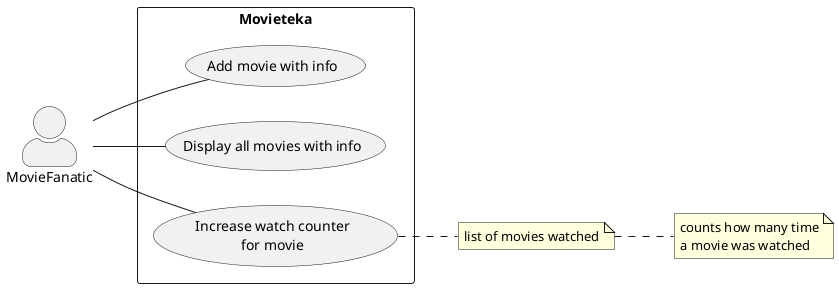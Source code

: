 @startuml Use Case Diagram
  skinparam actorStyle awesome
  left to right direction
  
  'Creating actors
  actor MovieFanatic
  
  rectangle "Movieteka" {
    MovieFanatic -- (Add movie with info)
    MovieFanatic -- (Display all movies with info)
    MovieFanatic -- (Increase watch counter\nfor movie)
  }

  (Add movie with info)
  note right : list of movies watched

  (Increase watch counter\nfor movie)
  note right : counts how many time\na movie was watched

@enduml